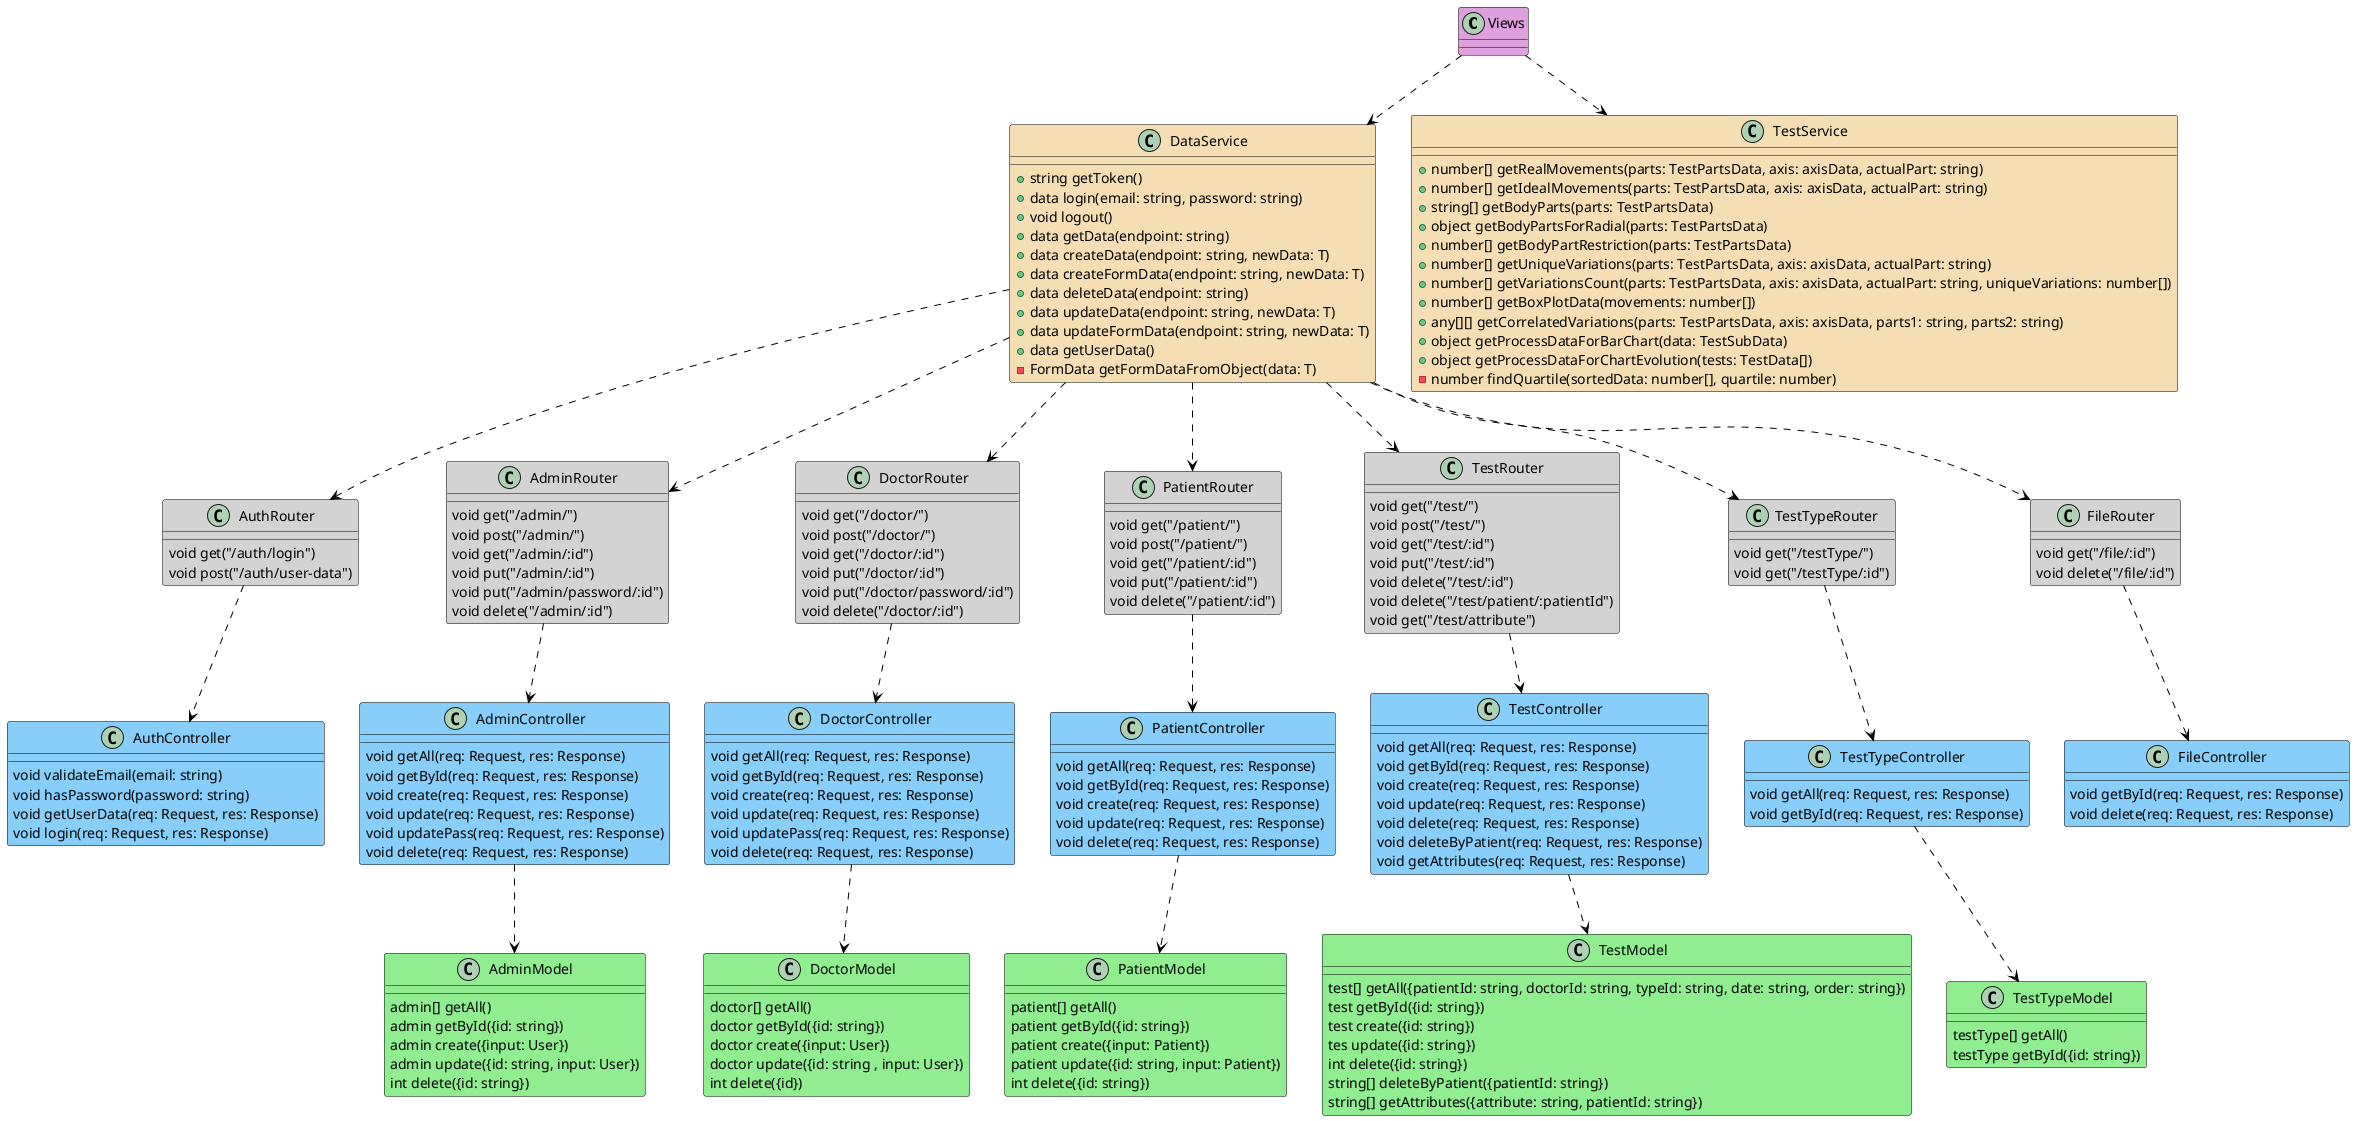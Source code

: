 @startuml

skinparam class {
    BorderColor black
}
skinparam ArrowColor black

Views ..> DataService
Views ..> TestService

DataService ..> AuthRouter
DataService ..> AdminRouter
DataService ..> DoctorRouter
DataService ..> PatientRouter
DataService ..> TestRouter
DataService ..> TestTypeRouter
DataService ..> FileRouter

AuthRouter ..> AuthController
AdminRouter ..> AdminController
DoctorRouter ..> DoctorController
PatientRouter ..> PatientController
TestRouter ..> TestController
TestTypeRouter ..> TestTypeController
FileRouter ..> FileController

AdminController ..> AdminModel
DoctorController ..> DoctorModel
PatientController ..> PatientModel
TestController ..> TestModel
TestTypeController ..> TestTypeModel

class Views #Plum {}

class TestService #Wheat {
    +number[] getRealMovements(parts: TestPartsData, axis: axisData, actualPart: string)
    +number[] getIdealMovements(parts: TestPartsData, axis: axisData, actualPart: string)
    +string[] getBodyParts(parts: TestPartsData)
    +object getBodyPartsForRadial(parts: TestPartsData)
    +number[] getBodyPartRestriction(parts: TestPartsData)
    +number[] getUniqueVariations(parts: TestPartsData, axis: axisData, actualPart: string)
    +number[] getVariationsCount(parts: TestPartsData, axis: axisData, actualPart: string, uniqueVariations: number[])
    +number[] getBoxPlotData(movements: number[])
    +any[][] getCorrelatedVariations(parts: TestPartsData, axis: axisData, parts1: string, parts2: string)
    +object getProcessDataForBarChart(data: TestSubData)
    +object getProcessDataForChartEvolution(tests: TestData[])
    -number findQuartile(sortedData: number[], quartile: number)
}

class DataService #Wheat {
    +string getToken()
    +data login(email: string, password: string)
    +void logout()
    +data getData(endpoint: string)
    +data createData(endpoint: string, newData: T) 
    +data createFormData(endpoint: string, newData: T) 
    +data deleteData(endpoint: string) 
    +data updateData(endpoint: string, newData: T) 
    +data updateFormData(endpoint: string, newData: T) 
    +data getUserData() 
    -FormData getFormDataFromObject(data: T) 
}

class AuthRouter #LightGrey {
    void get("/auth/login")
    void post("/auth/user-data")
}

class AdminRouter #LightGrey {
    void get("/admin/")
    void post("/admin/")
    void get("/admin/:id")
    void put("/admin/:id")
    void put("/admin/password/:id")
    void delete("/admin/:id")
}

class DoctorRouter #LightGrey {
    void get("/doctor/")
    void post("/doctor/")
    void get("/doctor/:id")
    void put("/doctor/:id")
    void put("/doctor/password/:id")
    void delete("/doctor/:id")
}

class PatientRouter #LightGrey {
    void get("/patient/")
    void post("/patient/")
    void get("/patient/:id")
    void put("/patient/:id")
    void delete("/patient/:id")
}

class TestRouter #LightGrey {
    void get("/test/")
    void post("/test/")
    void get("/test/:id")
    void put("/test/:id")
    void delete("/test/:id")
    void delete("/test/patient/:patientId")
    void get("/test/attribute")
}

class TestTypeRouter #LightGrey {
    void get("/testType/")
    void get("/testType/:id")
}

class FileRouter #LightGrey {
    void get("/file/:id")
    void delete("/file/:id")
}

class AuthController #LightSkyBlue {
    void validateEmail(email: string)
    void hasPassword(password: string)
    void getUserData(req: Request, res: Response)
    void login(req: Request, res: Response)
}

class AdminController #LightSkyBlue {
    void getAll(req: Request, res: Response)
    void getById(req: Request, res: Response)
    void create(req: Request, res: Response)
    void update(req: Request, res: Response)
    void updatePass(req: Request, res: Response)
    void delete(req: Request, res: Response)
}

class DoctorController #LightSkyBlue {
    void getAll(req: Request, res: Response)
    void getById(req: Request, res: Response)
    void create(req: Request, res: Response)
    void update(req: Request, res: Response)
    void updatePass(req: Request, res: Response)
    void delete(req: Request, res: Response)
}

class PatientController #LightSkyBlue {
    void getAll(req: Request, res: Response)
    void getById(req: Request, res: Response)
    void create(req: Request, res: Response)
    void update(req: Request, res: Response)
    void delete(req: Request, res: Response)
}

class TestController #LightSkyBlue {
    void getAll(req: Request, res: Response)
    void getById(req: Request, res: Response)
    void create(req: Request, res: Response)
    void update(req: Request, res: Response)
    void delete(req: Request, res: Response)
    void deleteByPatient(req: Request, res: Response)
    void getAttributes(req: Request, res: Response)
}

class TestTypeController #LightSkyBlue {
    void getAll(req: Request, res: Response)
    void getById(req: Request, res: Response)
}

class FileController #LightSkyBlue {
    void getById(req: Request, res: Response)
    void delete(req: Request, res: Response)
}

class AdminModel #LightGreen {
    admin[] getAll()
    admin getById({id: string})
    admin create({input: User})
    admin update({id: string, input: User})
    int delete({id: string})
}

class DoctorModel #LightGreen{
    doctor[] getAll()
    doctor getById({id: string})
    doctor create({input: User})
    doctor update({id: string , input: User})
    int delete({id})
}

class PatientModel #LightGreen{
    patient[] getAll()
    patient getById({id: string})
    patient create({input: Patient})
    patient update({id: string, input: Patient})
    int delete({id: string})
}

class TestModel #LightGreen {
    test[] getAll({patientId: string, doctorId: string, typeId: string, date: string, order: string})
    test getById({id: string})
    test create({id: string})
    tes update({id: string})
    int delete({id: string})
    string[] deleteByPatient({patientId: string})
    string[] getAttributes({attribute: string, patientId: string})
}

class TestTypeModel #LightGreen{
    testType[] getAll()
    testType getById({id: string})
}

@enduml